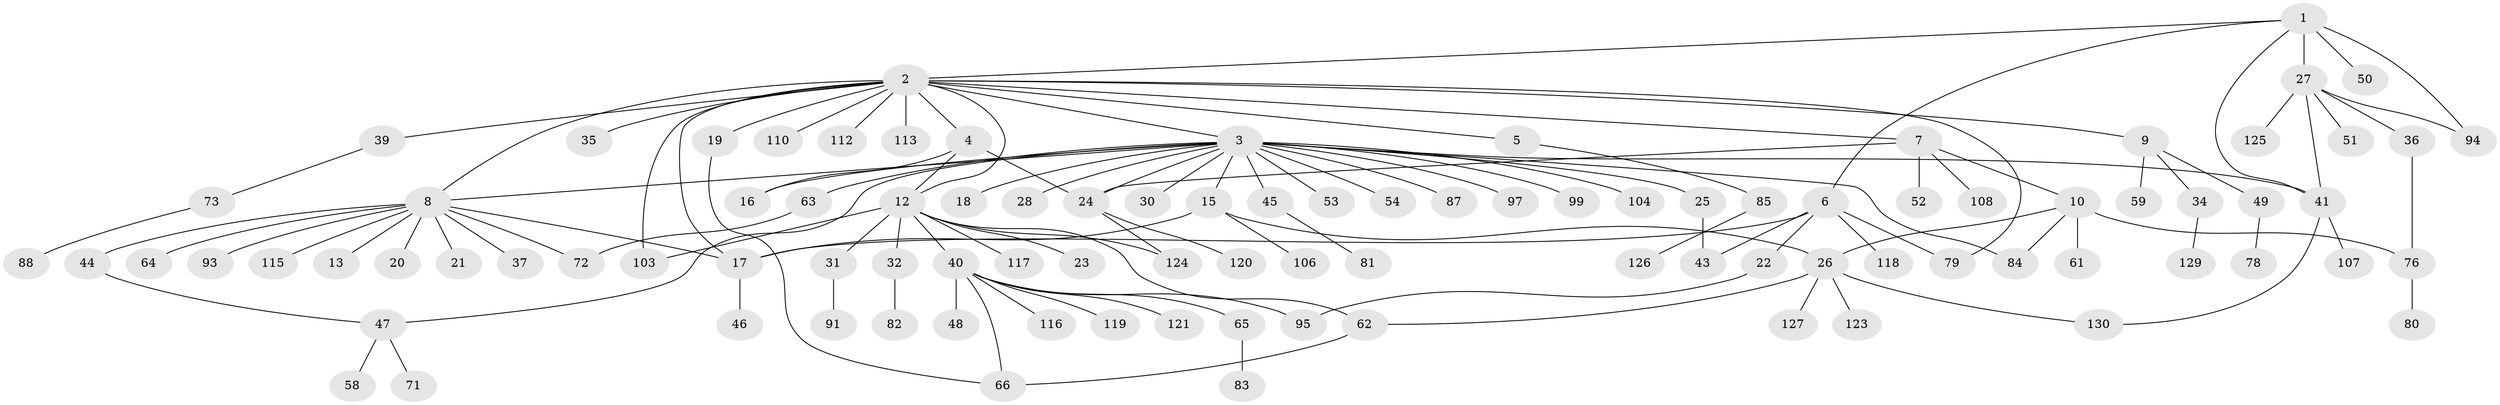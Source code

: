 // original degree distribution, {8: 0.007633587786259542, 17: 0.007633587786259542, 18: 0.007633587786259542, 3: 0.07633587786259542, 2: 0.32061068702290074, 6: 0.030534351145038167, 5: 0.030534351145038167, 12: 0.015267175572519083, 4: 0.03816793893129771, 1: 0.4580152671755725, 9: 0.007633587786259542}
// Generated by graph-tools (version 1.1) at 2025/11/02/27/25 16:11:14]
// undirected, 98 vertices, 122 edges
graph export_dot {
graph [start="1"]
  node [color=gray90,style=filled];
  1 [super="+55"];
  2 [super="+109"];
  3 [super="+14"];
  4 [super="+74"];
  5;
  6 [super="+98"];
  7 [super="+29"];
  8;
  9;
  10 [super="+11"];
  12 [super="+38"];
  13;
  15 [super="+89"];
  16 [super="+60"];
  17 [super="+67"];
  18;
  19;
  20;
  21;
  22 [super="+69"];
  23;
  24 [super="+96"];
  25;
  26 [super="+105"];
  27 [super="+42"];
  28 [super="+111"];
  30 [super="+56"];
  31;
  32 [super="+33"];
  34;
  35;
  36;
  37;
  39 [super="+70"];
  40 [super="+100"];
  41;
  43;
  44 [super="+68"];
  45;
  46;
  47 [super="+57"];
  48;
  49;
  50;
  51;
  52;
  53 [super="+101"];
  54;
  58;
  59;
  61 [super="+86"];
  62;
  63;
  64;
  65 [super="+92"];
  66 [super="+77"];
  71;
  72 [super="+75"];
  73;
  76 [super="+122"];
  78;
  79 [super="+114"];
  80;
  81;
  82;
  83;
  84;
  85 [super="+90"];
  87;
  88;
  91;
  93;
  94 [super="+102"];
  95;
  97;
  99 [super="+128"];
  103;
  104;
  106;
  107;
  108;
  110;
  112;
  113;
  115 [super="+131"];
  116;
  117;
  118;
  119;
  120;
  121;
  123;
  124;
  125;
  126;
  127;
  129;
  130;
  1 -- 2;
  1 -- 6;
  1 -- 27 [weight=2];
  1 -- 41;
  1 -- 50;
  1 -- 94;
  2 -- 3;
  2 -- 4;
  2 -- 5;
  2 -- 7;
  2 -- 8;
  2 -- 9;
  2 -- 12;
  2 -- 17;
  2 -- 19;
  2 -- 35;
  2 -- 39;
  2 -- 79;
  2 -- 103;
  2 -- 110;
  2 -- 113;
  2 -- 112;
  3 -- 8;
  3 -- 15;
  3 -- 18;
  3 -- 24;
  3 -- 25;
  3 -- 28;
  3 -- 41;
  3 -- 45;
  3 -- 47;
  3 -- 53;
  3 -- 54;
  3 -- 84;
  3 -- 87;
  3 -- 97;
  3 -- 99;
  3 -- 104;
  3 -- 16;
  3 -- 30;
  3 -- 63;
  4 -- 24;
  4 -- 12;
  4 -- 16;
  5 -- 85;
  6 -- 22;
  6 -- 43;
  6 -- 79;
  6 -- 118;
  6 -- 17;
  7 -- 10;
  7 -- 24;
  7 -- 108;
  7 -- 52;
  8 -- 13;
  8 -- 17;
  8 -- 20;
  8 -- 21;
  8 -- 37;
  8 -- 44;
  8 -- 64;
  8 -- 93;
  8 -- 115;
  8 -- 72;
  9 -- 34;
  9 -- 49;
  9 -- 59;
  10 -- 26;
  10 -- 61;
  10 -- 84;
  10 -- 76;
  12 -- 23;
  12 -- 31;
  12 -- 32;
  12 -- 40;
  12 -- 62;
  12 -- 103;
  12 -- 117;
  12 -- 124;
  15 -- 17;
  15 -- 26;
  15 -- 106;
  17 -- 46;
  19 -- 66;
  22 -- 95;
  24 -- 120;
  24 -- 124;
  25 -- 43;
  26 -- 62;
  26 -- 127;
  26 -- 130;
  26 -- 123;
  27 -- 36;
  27 -- 51;
  27 -- 125;
  27 -- 41;
  27 -- 94;
  31 -- 91;
  32 -- 82;
  34 -- 129;
  36 -- 76;
  39 -- 73;
  40 -- 48;
  40 -- 65;
  40 -- 66;
  40 -- 95;
  40 -- 116;
  40 -- 119;
  40 -- 121;
  41 -- 107;
  41 -- 130;
  44 -- 47;
  45 -- 81;
  47 -- 58;
  47 -- 71;
  49 -- 78;
  62 -- 66;
  63 -- 72;
  65 -- 83;
  73 -- 88;
  76 -- 80;
  85 -- 126;
}
